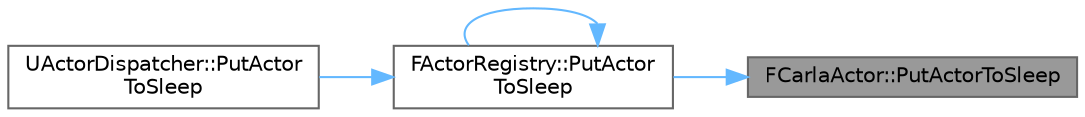 digraph "FCarlaActor::PutActorToSleep"
{
 // INTERACTIVE_SVG=YES
 // LATEX_PDF_SIZE
  bgcolor="transparent";
  edge [fontname=Helvetica,fontsize=10,labelfontname=Helvetica,labelfontsize=10];
  node [fontname=Helvetica,fontsize=10,shape=box,height=0.2,width=0.4];
  rankdir="RL";
  Node1 [id="Node000001",label="FCarlaActor::PutActorToSleep",height=0.2,width=0.4,color="gray40", fillcolor="grey60", style="filled", fontcolor="black",tooltip=" "];
  Node1 -> Node2 [id="edge1_Node000001_Node000002",dir="back",color="steelblue1",style="solid",tooltip=" "];
  Node2 [id="Node000002",label="FActorRegistry::PutActor\lToSleep",height=0.2,width=0.4,color="grey40", fillcolor="white", style="filled",URL="$df/db5/classFActorRegistry.html#aaf39f8b9b1e1308b282948518477abf0",tooltip=" "];
  Node2 -> Node2 [id="edge2_Node000002_Node000002",dir="back",color="steelblue1",style="solid",tooltip=" "];
  Node2 -> Node3 [id="edge3_Node000002_Node000003",dir="back",color="steelblue1",style="solid",tooltip=" "];
  Node3 [id="Node000003",label="UActorDispatcher::PutActor\lToSleep",height=0.2,width=0.4,color="grey40", fillcolor="white", style="filled",URL="$d7/d90/classUActorDispatcher.html#a2e7bf800c49305fb8b4baee83b93787b",tooltip=" "];
}

